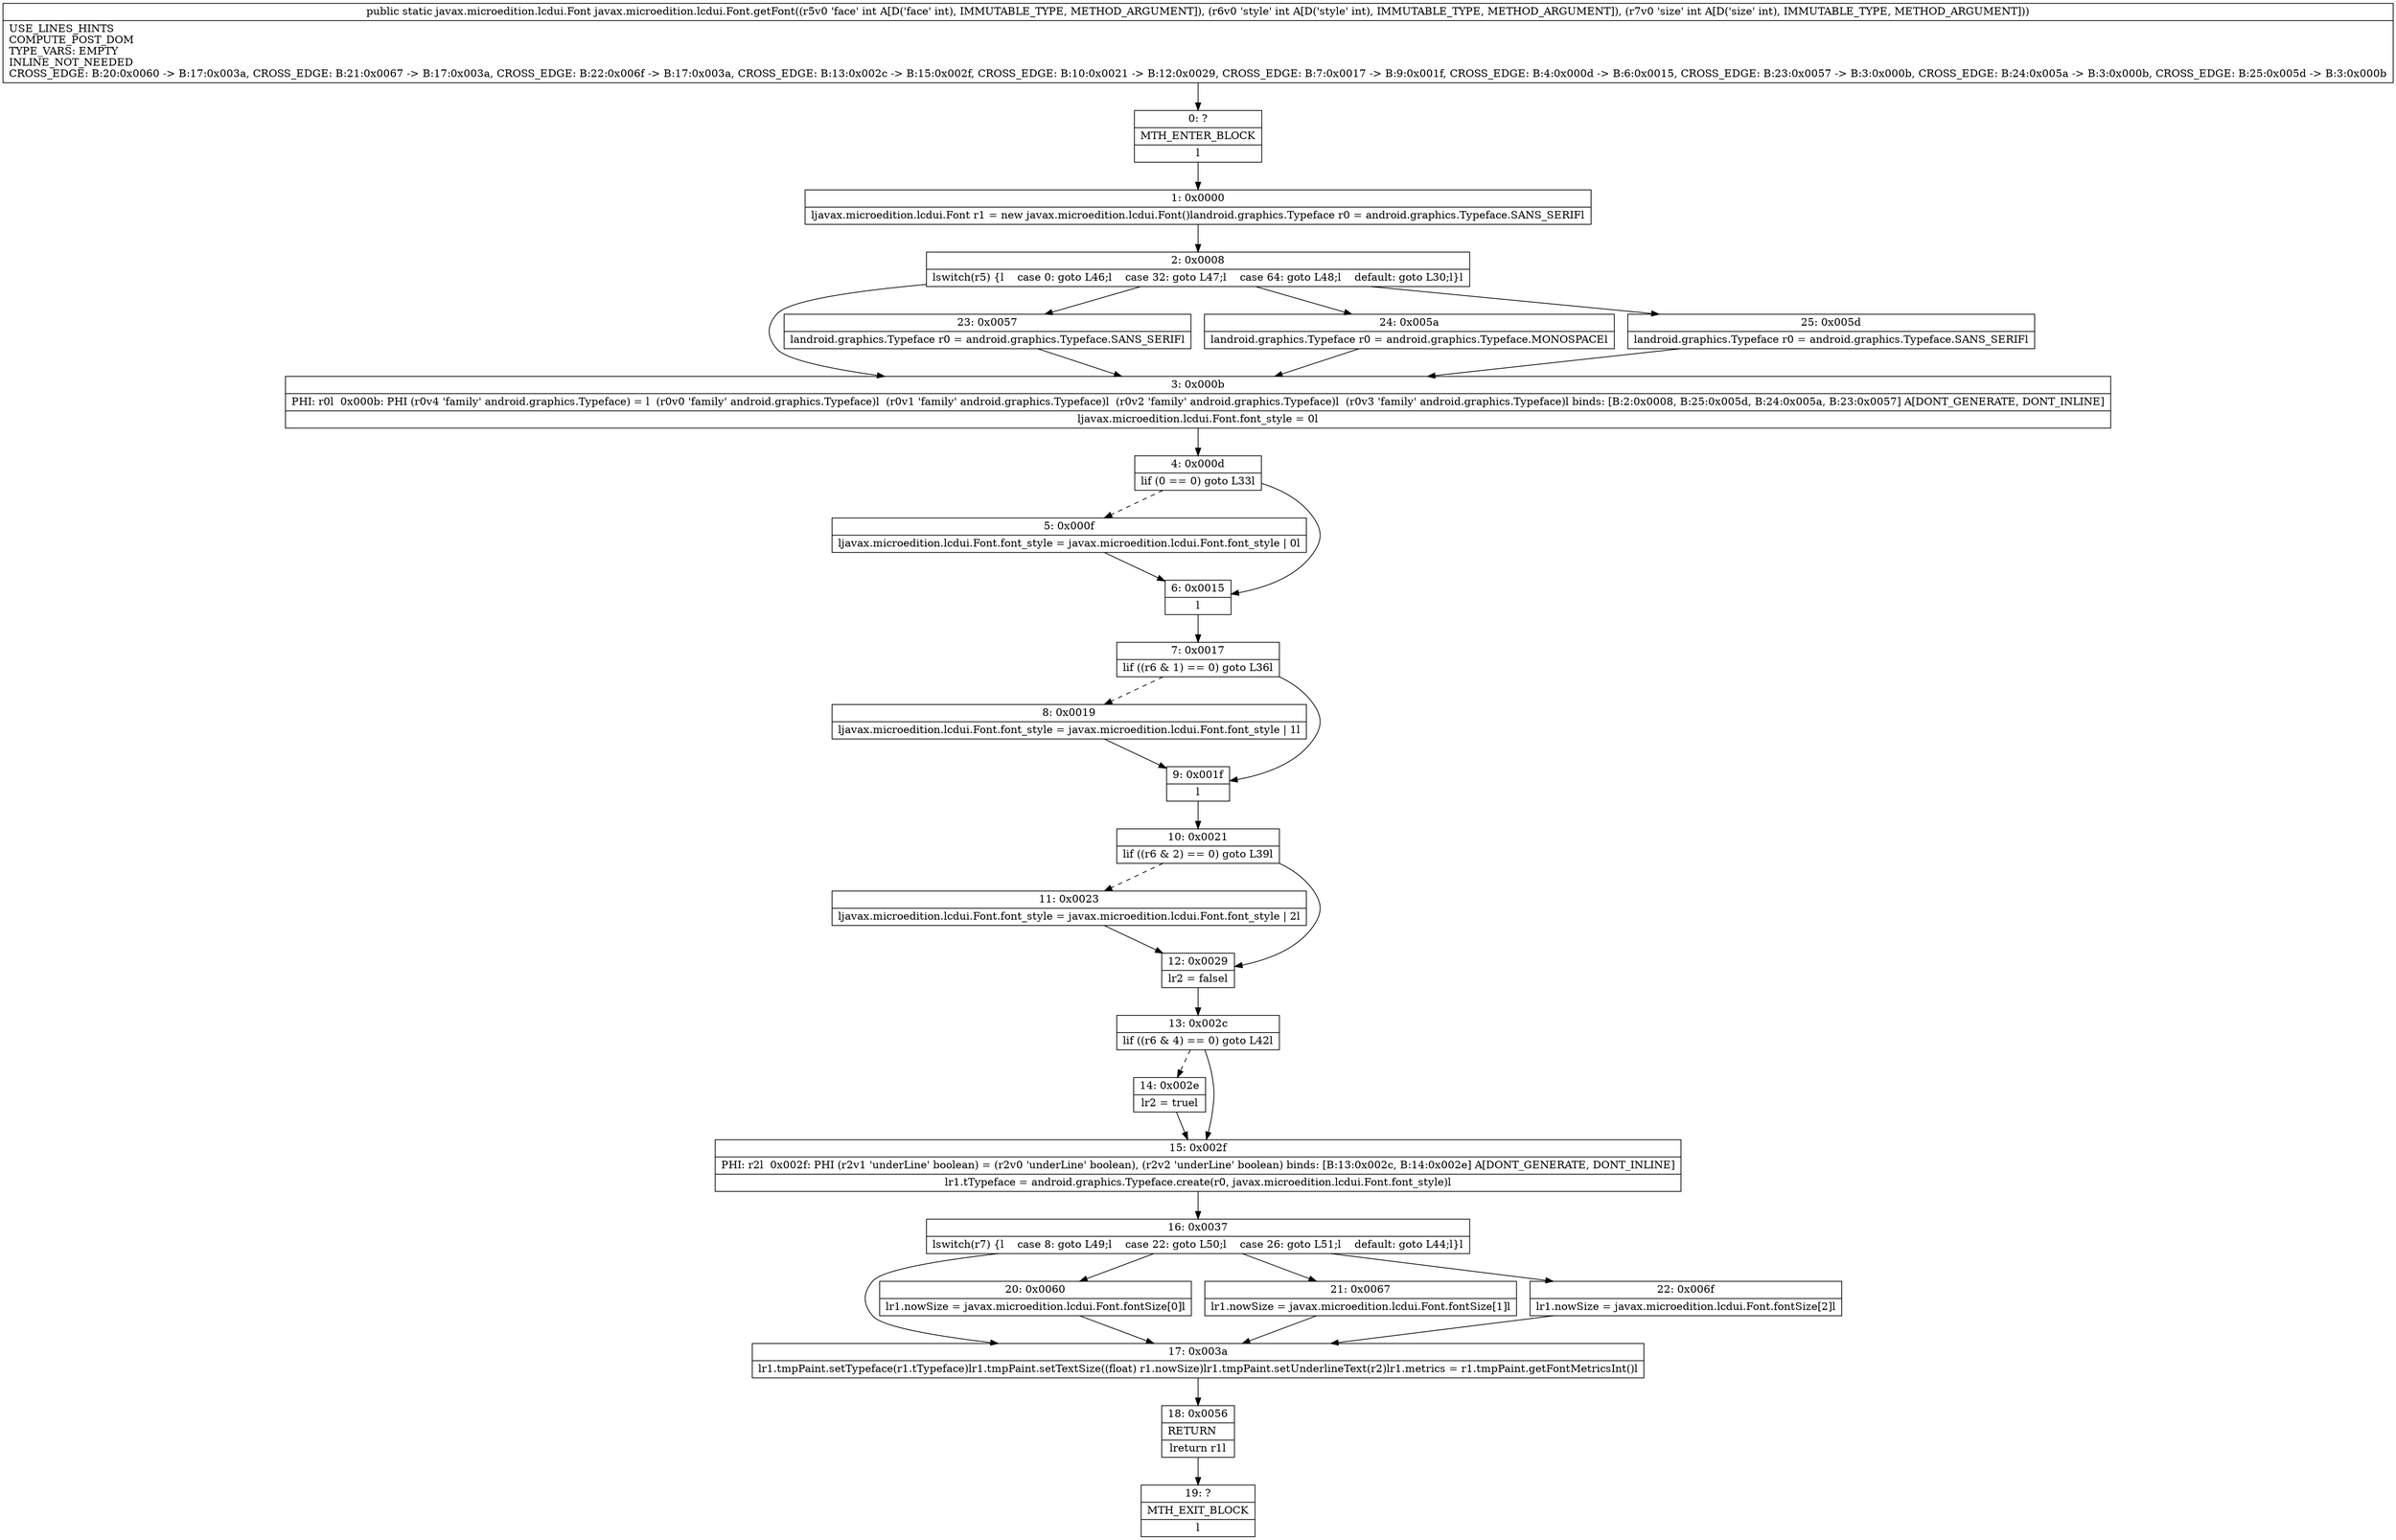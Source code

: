 digraph "CFG forjavax.microedition.lcdui.Font.getFont(III)Ljavax\/microedition\/lcdui\/Font;" {
Node_0 [shape=record,label="{0\:\ ?|MTH_ENTER_BLOCK\l|l}"];
Node_1 [shape=record,label="{1\:\ 0x0000|ljavax.microedition.lcdui.Font r1 = new javax.microedition.lcdui.Font()landroid.graphics.Typeface r0 = android.graphics.Typeface.SANS_SERIFl}"];
Node_2 [shape=record,label="{2\:\ 0x0008|lswitch(r5) \{l    case 0: goto L46;l    case 32: goto L47;l    case 64: goto L48;l    default: goto L30;l\}l}"];
Node_3 [shape=record,label="{3\:\ 0x000b|PHI: r0l  0x000b: PHI (r0v4 'family' android.graphics.Typeface) = l  (r0v0 'family' android.graphics.Typeface)l  (r0v1 'family' android.graphics.Typeface)l  (r0v2 'family' android.graphics.Typeface)l  (r0v3 'family' android.graphics.Typeface)l binds: [B:2:0x0008, B:25:0x005d, B:24:0x005a, B:23:0x0057] A[DONT_GENERATE, DONT_INLINE]\l|ljavax.microedition.lcdui.Font.font_style = 0l}"];
Node_4 [shape=record,label="{4\:\ 0x000d|lif (0 == 0) goto L33l}"];
Node_5 [shape=record,label="{5\:\ 0x000f|ljavax.microedition.lcdui.Font.font_style = javax.microedition.lcdui.Font.font_style \| 0l}"];
Node_6 [shape=record,label="{6\:\ 0x0015|l}"];
Node_7 [shape=record,label="{7\:\ 0x0017|lif ((r6 & 1) == 0) goto L36l}"];
Node_8 [shape=record,label="{8\:\ 0x0019|ljavax.microedition.lcdui.Font.font_style = javax.microedition.lcdui.Font.font_style \| 1l}"];
Node_9 [shape=record,label="{9\:\ 0x001f|l}"];
Node_10 [shape=record,label="{10\:\ 0x0021|lif ((r6 & 2) == 0) goto L39l}"];
Node_11 [shape=record,label="{11\:\ 0x0023|ljavax.microedition.lcdui.Font.font_style = javax.microedition.lcdui.Font.font_style \| 2l}"];
Node_12 [shape=record,label="{12\:\ 0x0029|lr2 = falsel}"];
Node_13 [shape=record,label="{13\:\ 0x002c|lif ((r6 & 4) == 0) goto L42l}"];
Node_14 [shape=record,label="{14\:\ 0x002e|lr2 = truel}"];
Node_15 [shape=record,label="{15\:\ 0x002f|PHI: r2l  0x002f: PHI (r2v1 'underLine' boolean) = (r2v0 'underLine' boolean), (r2v2 'underLine' boolean) binds: [B:13:0x002c, B:14:0x002e] A[DONT_GENERATE, DONT_INLINE]\l|lr1.tTypeface = android.graphics.Typeface.create(r0, javax.microedition.lcdui.Font.font_style)l}"];
Node_16 [shape=record,label="{16\:\ 0x0037|lswitch(r7) \{l    case 8: goto L49;l    case 22: goto L50;l    case 26: goto L51;l    default: goto L44;l\}l}"];
Node_17 [shape=record,label="{17\:\ 0x003a|lr1.tmpPaint.setTypeface(r1.tTypeface)lr1.tmpPaint.setTextSize((float) r1.nowSize)lr1.tmpPaint.setUnderlineText(r2)lr1.metrics = r1.tmpPaint.getFontMetricsInt()l}"];
Node_18 [shape=record,label="{18\:\ 0x0056|RETURN\l|lreturn r1l}"];
Node_19 [shape=record,label="{19\:\ ?|MTH_EXIT_BLOCK\l|l}"];
Node_20 [shape=record,label="{20\:\ 0x0060|lr1.nowSize = javax.microedition.lcdui.Font.fontSize[0]l}"];
Node_21 [shape=record,label="{21\:\ 0x0067|lr1.nowSize = javax.microedition.lcdui.Font.fontSize[1]l}"];
Node_22 [shape=record,label="{22\:\ 0x006f|lr1.nowSize = javax.microedition.lcdui.Font.fontSize[2]l}"];
Node_23 [shape=record,label="{23\:\ 0x0057|landroid.graphics.Typeface r0 = android.graphics.Typeface.SANS_SERIFl}"];
Node_24 [shape=record,label="{24\:\ 0x005a|landroid.graphics.Typeface r0 = android.graphics.Typeface.MONOSPACEl}"];
Node_25 [shape=record,label="{25\:\ 0x005d|landroid.graphics.Typeface r0 = android.graphics.Typeface.SANS_SERIFl}"];
MethodNode[shape=record,label="{public static javax.microedition.lcdui.Font javax.microedition.lcdui.Font.getFont((r5v0 'face' int A[D('face' int), IMMUTABLE_TYPE, METHOD_ARGUMENT]), (r6v0 'style' int A[D('style' int), IMMUTABLE_TYPE, METHOD_ARGUMENT]), (r7v0 'size' int A[D('size' int), IMMUTABLE_TYPE, METHOD_ARGUMENT]))  | USE_LINES_HINTS\lCOMPUTE_POST_DOM\lTYPE_VARS: EMPTY\lINLINE_NOT_NEEDED\lCROSS_EDGE: B:20:0x0060 \-\> B:17:0x003a, CROSS_EDGE: B:21:0x0067 \-\> B:17:0x003a, CROSS_EDGE: B:22:0x006f \-\> B:17:0x003a, CROSS_EDGE: B:13:0x002c \-\> B:15:0x002f, CROSS_EDGE: B:10:0x0021 \-\> B:12:0x0029, CROSS_EDGE: B:7:0x0017 \-\> B:9:0x001f, CROSS_EDGE: B:4:0x000d \-\> B:6:0x0015, CROSS_EDGE: B:23:0x0057 \-\> B:3:0x000b, CROSS_EDGE: B:24:0x005a \-\> B:3:0x000b, CROSS_EDGE: B:25:0x005d \-\> B:3:0x000b\l}"];
MethodNode -> Node_0;
Node_0 -> Node_1;
Node_1 -> Node_2;
Node_2 -> Node_3;
Node_2 -> Node_23;
Node_2 -> Node_24;
Node_2 -> Node_25;
Node_3 -> Node_4;
Node_4 -> Node_5[style=dashed];
Node_4 -> Node_6;
Node_5 -> Node_6;
Node_6 -> Node_7;
Node_7 -> Node_8[style=dashed];
Node_7 -> Node_9;
Node_8 -> Node_9;
Node_9 -> Node_10;
Node_10 -> Node_11[style=dashed];
Node_10 -> Node_12;
Node_11 -> Node_12;
Node_12 -> Node_13;
Node_13 -> Node_14[style=dashed];
Node_13 -> Node_15;
Node_14 -> Node_15;
Node_15 -> Node_16;
Node_16 -> Node_17;
Node_16 -> Node_20;
Node_16 -> Node_21;
Node_16 -> Node_22;
Node_17 -> Node_18;
Node_18 -> Node_19;
Node_20 -> Node_17;
Node_21 -> Node_17;
Node_22 -> Node_17;
Node_23 -> Node_3;
Node_24 -> Node_3;
Node_25 -> Node_3;
}

